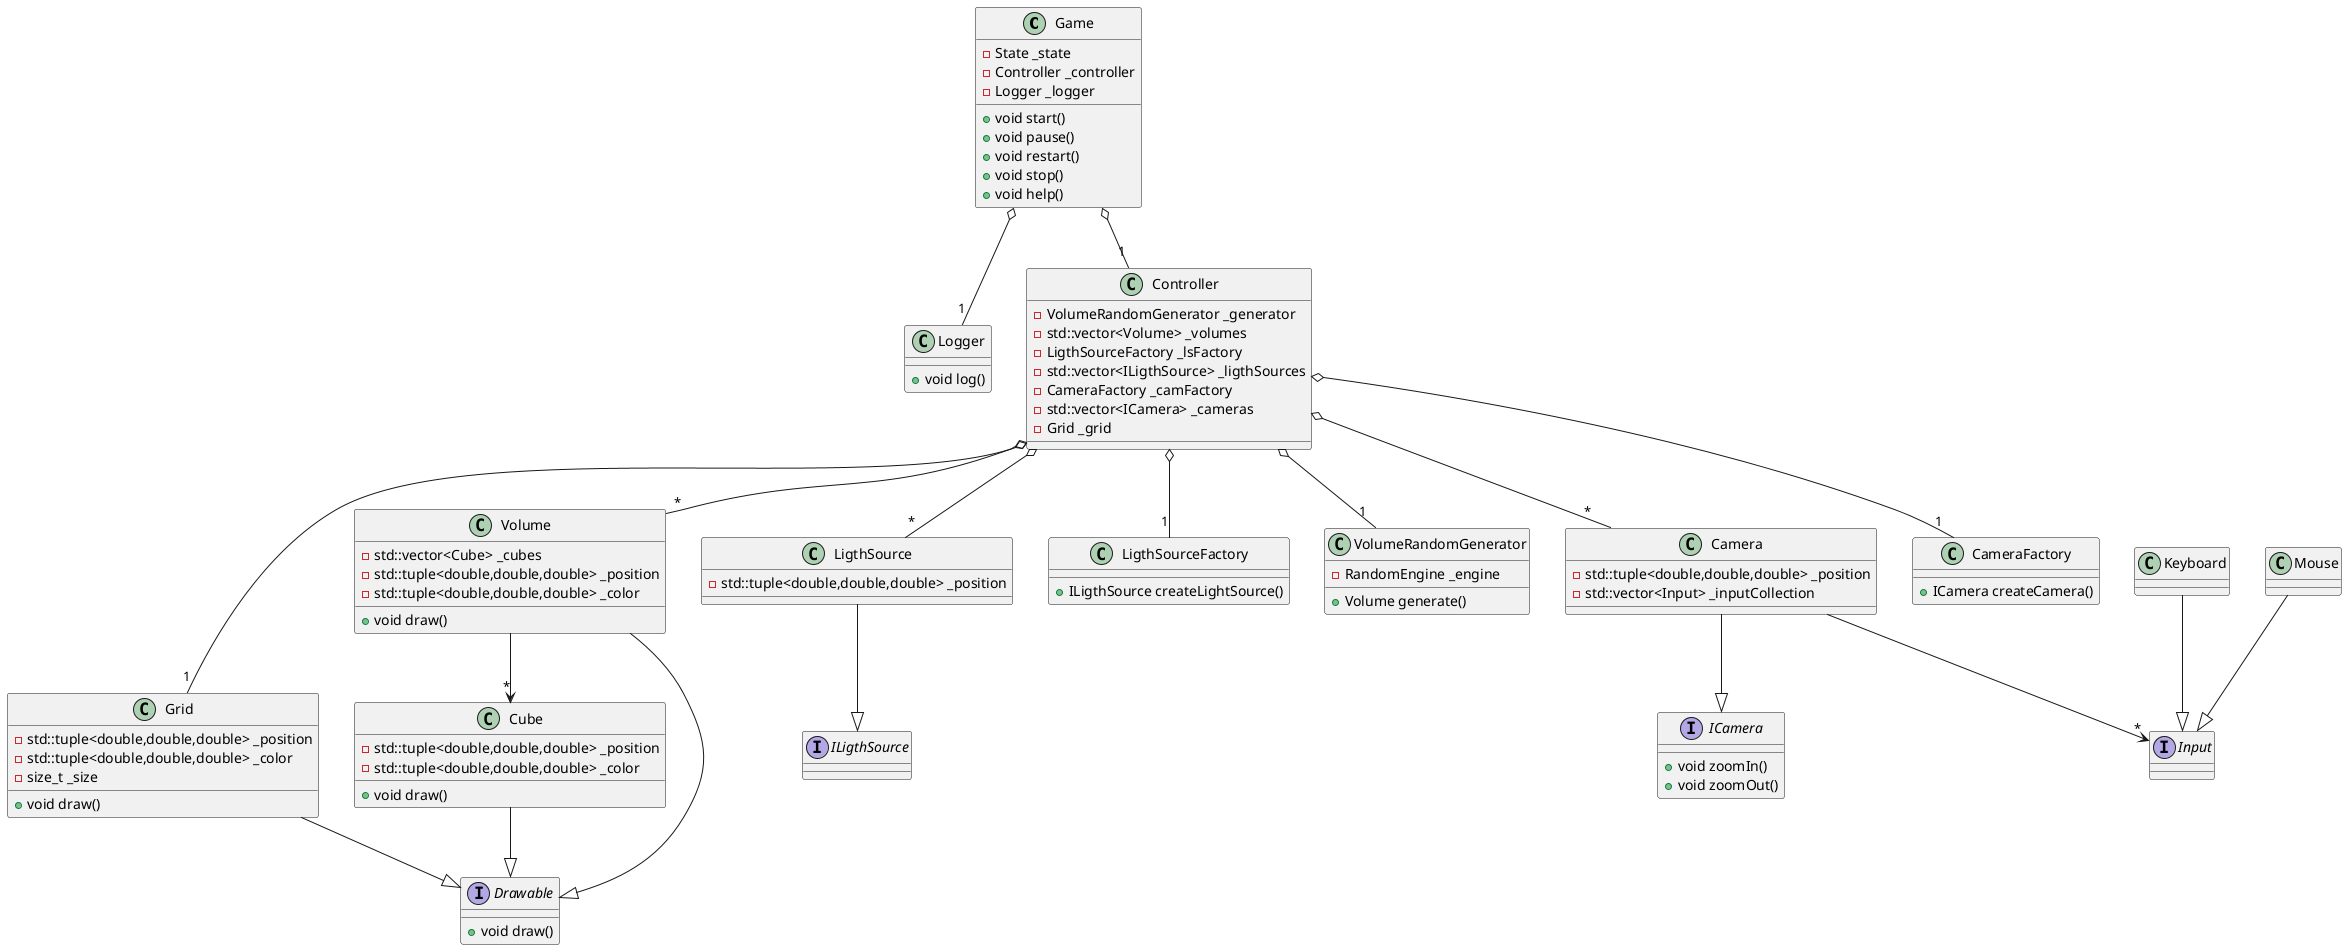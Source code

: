@startuml 3dTetris

class Game {
    +void start()
    +void pause()
    +void restart()
    +void stop()
    +void help()
    -State _state
    -Controller _controller
    -Logger _logger
}

class Logger {
    +void log()
}

class Grid {
    +void draw()
    -std::tuple<double,double,double> _position
    -std::tuple<double,double,double> _color
    -size_t _size
}

class Volume {
    +void draw()
    -std::vector<Cube> _cubes
    -std::tuple<double,double,double> _position
    -std::tuple<double,double,double> _color
}

class Cube {
    +void draw()
    -std::tuple<double,double,double> _position
    -std::tuple<double,double,double> _color
}

class Controller {
    -VolumeRandomGenerator _generator
    -std::vector<Volume> _volumes
    -LigthSourceFactory _lsFactory
    -std::vector<ILigthSource> _ligthSources
    -CameraFactory _camFactory
    -std::vector<ICamera> _cameras
    -Grid _grid
}

interface ILigthSource

class LigthSource {
    -std::tuple<double,double,double> _position
}

class LigthSourceFactory {
    +ILigthSource createLightSource()
}

class VolumeRandomGenerator {
    +Volume generate()
    -RandomEngine _engine
}

interface ICamera {
    +void zoomIn()
    +void zoomOut()
}

class Camera {
    -std::tuple<double,double,double> _position
    -std::vector<Input> _inputCollection
}

class CameraFactory {
    +ICamera createCamera()
}

class Keyboard
class Mouse

interface Input

interface Drawable {
    +void draw()
}

Game o-- "1" Controller
Game o-- "1" Logger
Controller o-- "1" LigthSourceFactory
Controller o-- "1" CameraFactory
Controller o-- "1" VolumeRandomGenerator
Controller o-- "1" Grid
Controller o-- "*" Volume
Controller o-- "*" LigthSource
Controller o-- "*" Camera
Volume --> "*" Cube
Camera --> "*" Input

Grid --|> Drawable
Volume --|> Drawable
Cube --|> Drawable
Keyboard --|> Input
Mouse --|> Input
LigthSource --|> ILigthSource
Camera --|> ICamera

@enduml